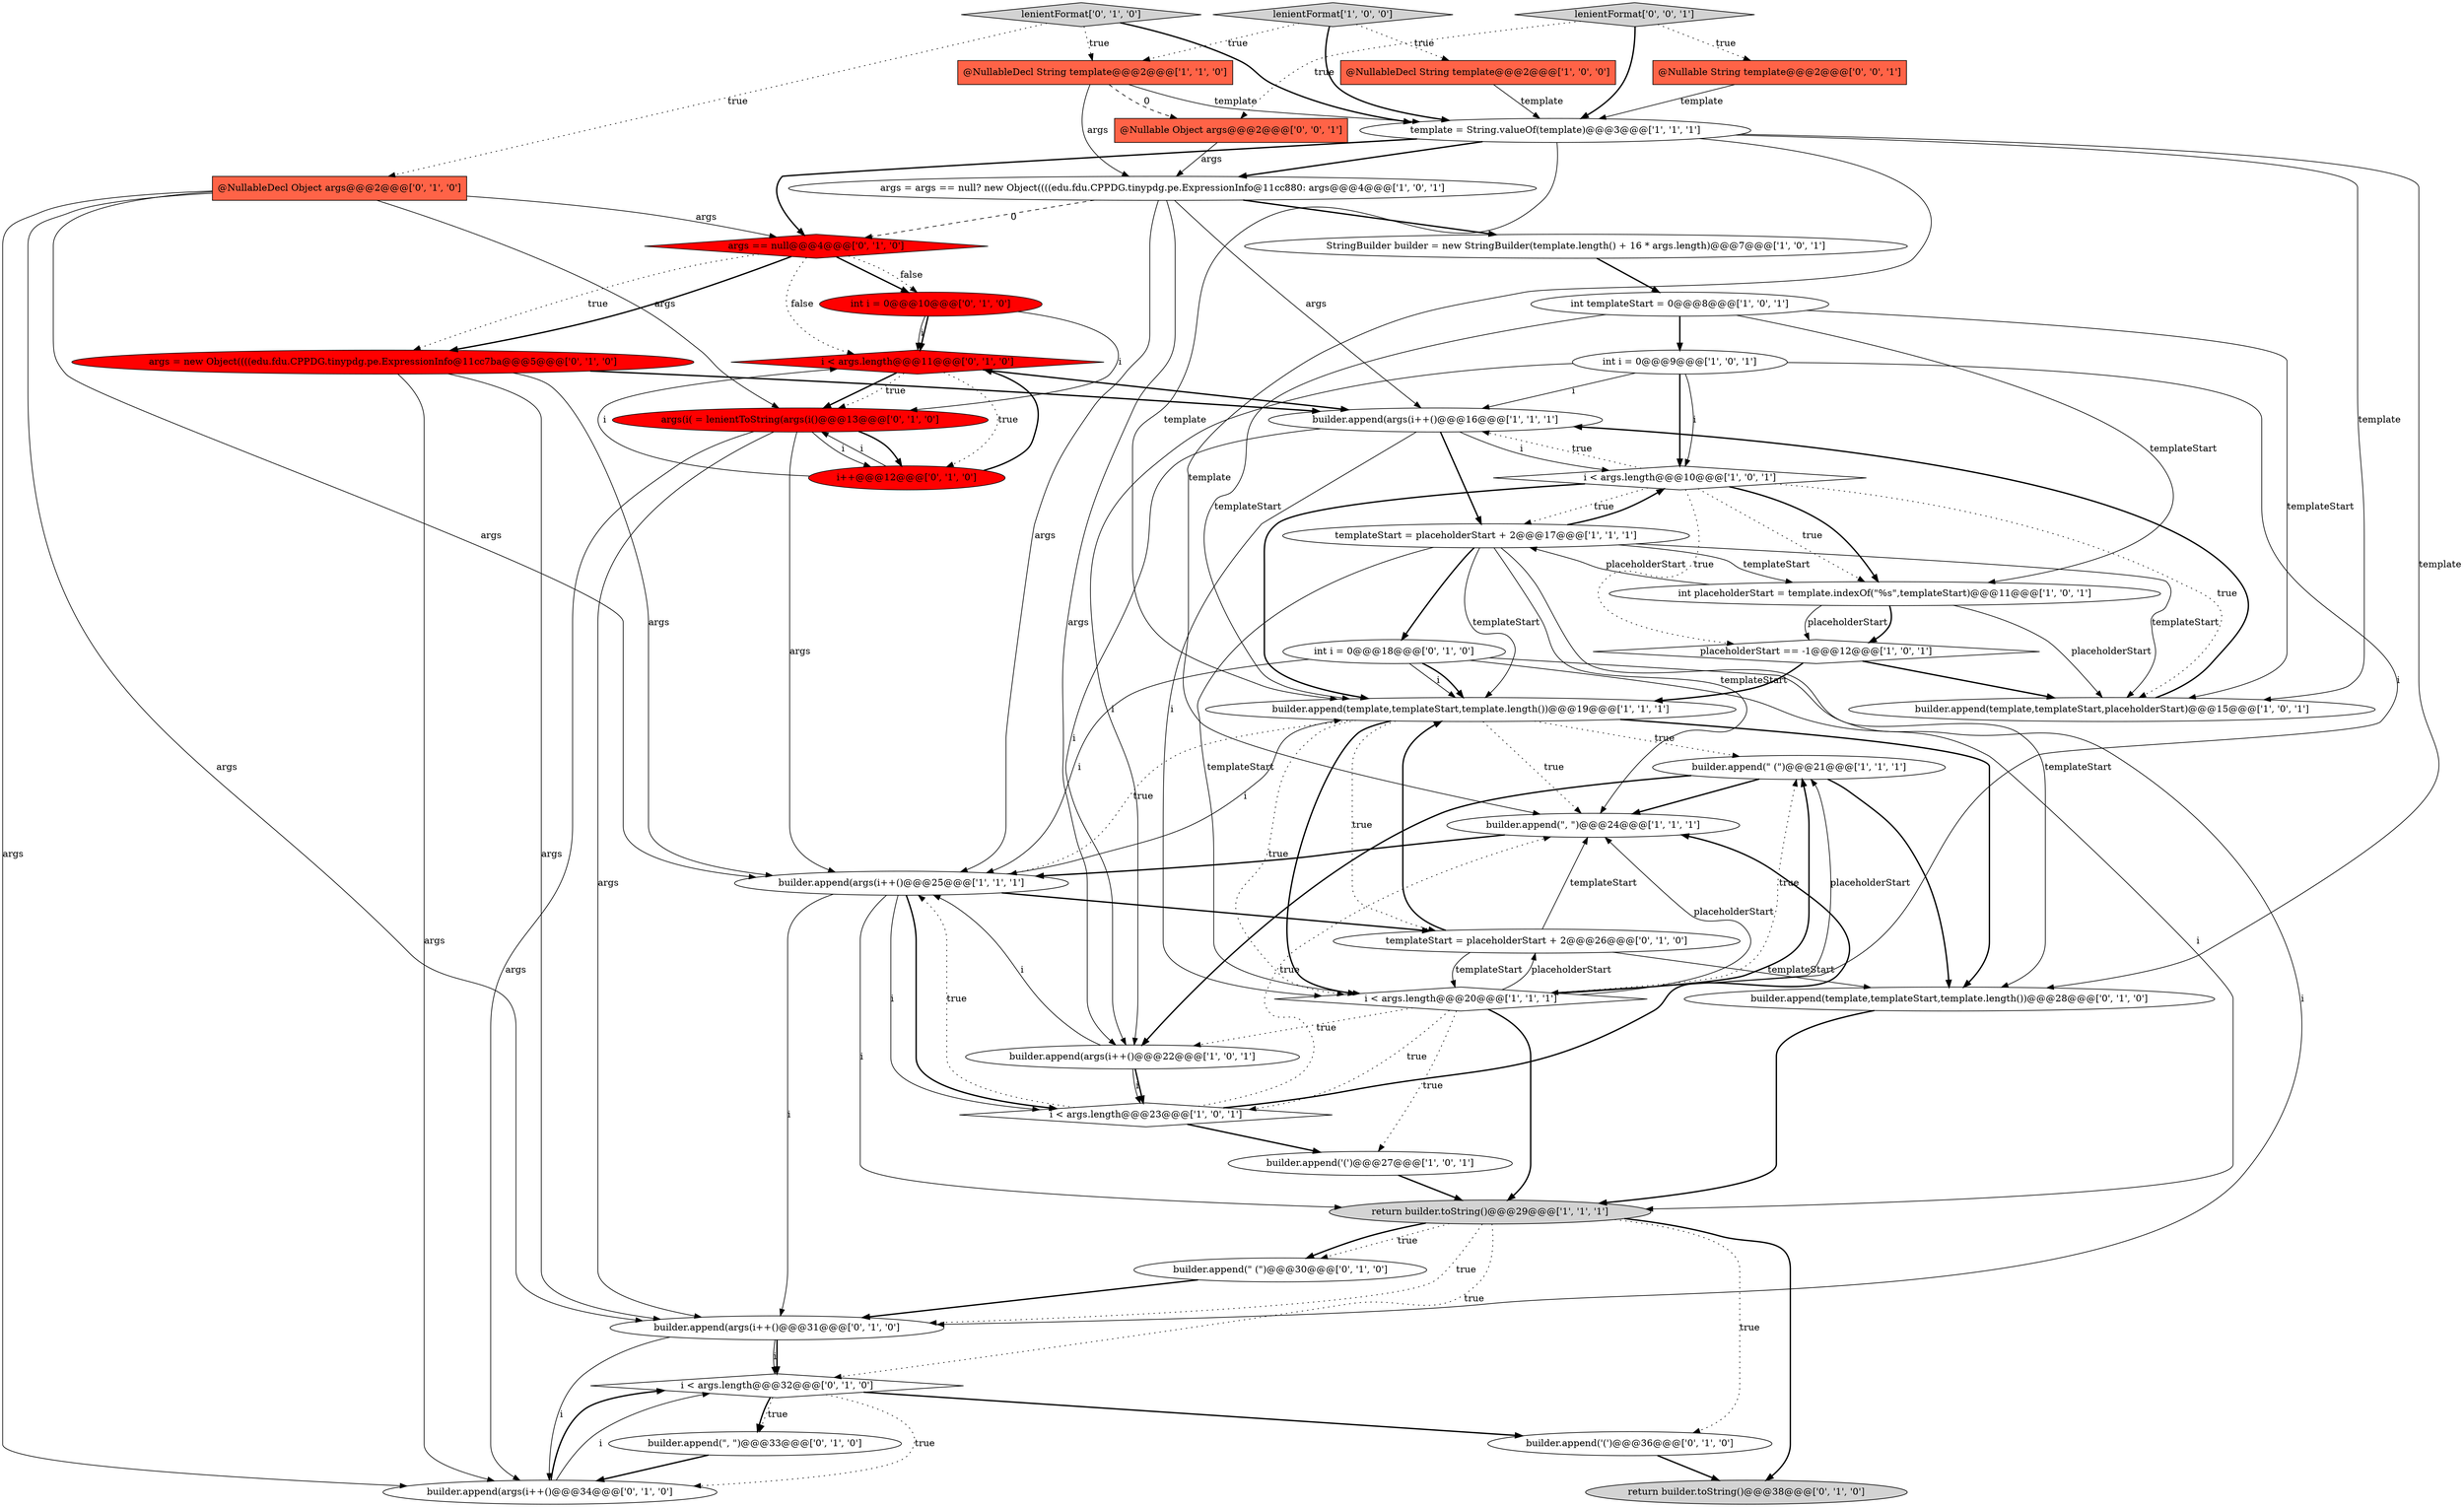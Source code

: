 digraph {
32 [style = filled, label = "int i = 0@@@10@@@['0', '1', '0']", fillcolor = red, shape = ellipse image = "AAA1AAABBB2BBB"];
25 [style = filled, label = "builder.append(args(i++()@@@34@@@['0', '1', '0']", fillcolor = white, shape = ellipse image = "AAA0AAABBB2BBB"];
21 [style = filled, label = "template = String.valueOf(template)@@@3@@@['1', '1', '1']", fillcolor = white, shape = ellipse image = "AAA0AAABBB1BBB"];
43 [style = filled, label = "lenientFormat['0', '0', '1']", fillcolor = lightgray, shape = diamond image = "AAA0AAABBB3BBB"];
31 [style = filled, label = "i < args.length@@@32@@@['0', '1', '0']", fillcolor = white, shape = diamond image = "AAA0AAABBB2BBB"];
41 [style = filled, label = "@Nullable String template@@@2@@@['0', '0', '1']", fillcolor = tomato, shape = box image = "AAA0AAABBB3BBB"];
29 [style = filled, label = "args = new Object((((edu.fdu.CPPDG.tinypdg.pe.ExpressionInfo@11cc7ba@@@5@@@['0', '1', '0']", fillcolor = red, shape = ellipse image = "AAA1AAABBB2BBB"];
39 [style = filled, label = "builder.append(\" (\")@@@30@@@['0', '1', '0']", fillcolor = white, shape = ellipse image = "AAA0AAABBB2BBB"];
42 [style = filled, label = "@Nullable Object args@@@2@@@['0', '0', '1']", fillcolor = tomato, shape = box image = "AAA0AAABBB3BBB"];
24 [style = filled, label = "i < args.length@@@11@@@['0', '1', '0']", fillcolor = red, shape = diamond image = "AAA1AAABBB2BBB"];
27 [style = filled, label = "args == null@@@4@@@['0', '1', '0']", fillcolor = red, shape = diamond image = "AAA1AAABBB2BBB"];
7 [style = filled, label = "int templateStart = 0@@@8@@@['1', '0', '1']", fillcolor = white, shape = ellipse image = "AAA0AAABBB1BBB"];
22 [style = filled, label = "i < args.length@@@10@@@['1', '0', '1']", fillcolor = white, shape = diamond image = "AAA0AAABBB1BBB"];
38 [style = filled, label = "builder.append(\", \")@@@33@@@['0', '1', '0']", fillcolor = white, shape = ellipse image = "AAA0AAABBB2BBB"];
17 [style = filled, label = "int i = 0@@@9@@@['1', '0', '1']", fillcolor = white, shape = ellipse image = "AAA0AAABBB1BBB"];
19 [style = filled, label = "builder.append(args(i++()@@@16@@@['1', '1', '1']", fillcolor = white, shape = ellipse image = "AAA0AAABBB1BBB"];
30 [style = filled, label = "builder.append('(')@@@36@@@['0', '1', '0']", fillcolor = white, shape = ellipse image = "AAA0AAABBB2BBB"];
8 [style = filled, label = "builder.append(\" (\")@@@21@@@['1', '1', '1']", fillcolor = white, shape = ellipse image = "AAA0AAABBB1BBB"];
12 [style = filled, label = "builder.append(template,templateStart,placeholderStart)@@@15@@@['1', '0', '1']", fillcolor = white, shape = ellipse image = "AAA0AAABBB1BBB"];
18 [style = filled, label = "StringBuilder builder = new StringBuilder(template.length() + 16 * args.length)@@@7@@@['1', '0', '1']", fillcolor = white, shape = ellipse image = "AAA0AAABBB1BBB"];
34 [style = filled, label = "args(i( = lenientToString(args(i()@@@13@@@['0', '1', '0']", fillcolor = red, shape = ellipse image = "AAA1AAABBB2BBB"];
40 [style = filled, label = "builder.append(template,templateStart,template.length())@@@28@@@['0', '1', '0']", fillcolor = white, shape = ellipse image = "AAA0AAABBB2BBB"];
3 [style = filled, label = "templateStart = placeholderStart + 2@@@17@@@['1', '1', '1']", fillcolor = white, shape = ellipse image = "AAA0AAABBB1BBB"];
35 [style = filled, label = "templateStart = placeholderStart + 2@@@26@@@['0', '1', '0']", fillcolor = white, shape = ellipse image = "AAA0AAABBB2BBB"];
13 [style = filled, label = "@NullableDecl String template@@@2@@@['1', '1', '0']", fillcolor = tomato, shape = box image = "AAA0AAABBB1BBB"];
23 [style = filled, label = "int i = 0@@@18@@@['0', '1', '0']", fillcolor = white, shape = ellipse image = "AAA0AAABBB2BBB"];
14 [style = filled, label = "int placeholderStart = template.indexOf(\"%s\",templateStart)@@@11@@@['1', '0', '1']", fillcolor = white, shape = ellipse image = "AAA0AAABBB1BBB"];
9 [style = filled, label = "builder.append(args(i++()@@@25@@@['1', '1', '1']", fillcolor = white, shape = ellipse image = "AAA0AAABBB1BBB"];
1 [style = filled, label = "lenientFormat['1', '0', '0']", fillcolor = lightgray, shape = diamond image = "AAA0AAABBB1BBB"];
11 [style = filled, label = "builder.append(\", \")@@@24@@@['1', '1', '1']", fillcolor = white, shape = ellipse image = "AAA0AAABBB1BBB"];
5 [style = filled, label = "i < args.length@@@20@@@['1', '1', '1']", fillcolor = white, shape = diamond image = "AAA0AAABBB1BBB"];
15 [style = filled, label = "return builder.toString()@@@29@@@['1', '1', '1']", fillcolor = lightgray, shape = ellipse image = "AAA0AAABBB1BBB"];
2 [style = filled, label = "args = args == null? new Object((((edu.fdu.CPPDG.tinypdg.pe.ExpressionInfo@11cc880: args@@@4@@@['1', '0', '1']", fillcolor = white, shape = ellipse image = "AAA0AAABBB1BBB"];
6 [style = filled, label = "builder.append('(')@@@27@@@['1', '0', '1']", fillcolor = white, shape = ellipse image = "AAA0AAABBB1BBB"];
16 [style = filled, label = "builder.append(args(i++()@@@22@@@['1', '0', '1']", fillcolor = white, shape = ellipse image = "AAA0AAABBB1BBB"];
20 [style = filled, label = "i < args.length@@@23@@@['1', '0', '1']", fillcolor = white, shape = diamond image = "AAA0AAABBB1BBB"];
10 [style = filled, label = "@NullableDecl String template@@@2@@@['1', '0', '0']", fillcolor = tomato, shape = box image = "AAA0AAABBB1BBB"];
36 [style = filled, label = "i++@@@12@@@['0', '1', '0']", fillcolor = red, shape = ellipse image = "AAA1AAABBB2BBB"];
4 [style = filled, label = "builder.append(template,templateStart,template.length())@@@19@@@['1', '1', '1']", fillcolor = white, shape = ellipse image = "AAA0AAABBB1BBB"];
0 [style = filled, label = "placeholderStart == -1@@@12@@@['1', '0', '1']", fillcolor = white, shape = diamond image = "AAA0AAABBB1BBB"];
37 [style = filled, label = "lenientFormat['0', '1', '0']", fillcolor = lightgray, shape = diamond image = "AAA0AAABBB2BBB"];
28 [style = filled, label = "return builder.toString()@@@38@@@['0', '1', '0']", fillcolor = lightgray, shape = ellipse image = "AAA0AAABBB2BBB"];
33 [style = filled, label = "builder.append(args(i++()@@@31@@@['0', '1', '0']", fillcolor = white, shape = ellipse image = "AAA0AAABBB2BBB"];
26 [style = filled, label = "@NullableDecl Object args@@@2@@@['0', '1', '0']", fillcolor = tomato, shape = box image = "AAA0AAABBB2BBB"];
8->16 [style = bold, label=""];
27->32 [style = bold, label=""];
20->11 [style = dotted, label="true"];
27->32 [style = dotted, label="false"];
15->31 [style = dotted, label="true"];
40->15 [style = bold, label=""];
5->15 [style = bold, label=""];
24->34 [style = bold, label=""];
16->9 [style = solid, label="i"];
15->33 [style = dotted, label="true"];
34->33 [style = solid, label="args"];
9->33 [style = solid, label="i"];
11->9 [style = bold, label=""];
8->40 [style = bold, label=""];
9->35 [style = bold, label=""];
22->14 [style = dotted, label="true"];
21->2 [style = bold, label=""];
22->4 [style = bold, label=""];
25->31 [style = bold, label=""];
17->22 [style = solid, label="i"];
1->13 [style = dotted, label="true"];
23->9 [style = solid, label="i"];
15->30 [style = dotted, label="true"];
5->8 [style = solid, label="placeholderStart"];
33->25 [style = solid, label="i"];
30->28 [style = bold, label=""];
19->16 [style = solid, label="i"];
29->9 [style = solid, label="args"];
36->24 [style = bold, label=""];
2->16 [style = solid, label="args"];
1->21 [style = bold, label=""];
31->30 [style = bold, label=""];
9->4 [style = solid, label="i"];
14->12 [style = solid, label="placeholderStart"];
8->11 [style = bold, label=""];
19->3 [style = bold, label=""];
19->22 [style = solid, label="i"];
13->21 [style = solid, label="template"];
33->31 [style = solid, label="i"];
7->12 [style = solid, label="templateStart"];
31->25 [style = dotted, label="true"];
13->42 [style = dashed, label="0"];
22->19 [style = dotted, label="true"];
24->19 [style = bold, label=""];
16->20 [style = solid, label="i"];
22->0 [style = dotted, label="true"];
4->35 [style = dotted, label="true"];
37->21 [style = bold, label=""];
2->27 [style = dashed, label="0"];
26->33 [style = solid, label="args"];
5->6 [style = dotted, label="true"];
2->18 [style = bold, label=""];
26->27 [style = solid, label="args"];
3->11 [style = solid, label="templateStart"];
23->4 [style = solid, label="i"];
23->33 [style = solid, label="i"];
17->5 [style = solid, label="i"];
3->40 [style = solid, label="templateStart"];
2->19 [style = solid, label="args"];
36->24 [style = solid, label="i"];
3->23 [style = bold, label=""];
23->15 [style = solid, label="i"];
35->40 [style = solid, label="templateStart"];
27->29 [style = dotted, label="true"];
34->36 [style = bold, label=""];
24->34 [style = dotted, label="true"];
27->24 [style = dotted, label="false"];
38->25 [style = bold, label=""];
27->29 [style = bold, label=""];
5->8 [style = dotted, label="true"];
18->7 [style = bold, label=""];
22->14 [style = bold, label=""];
21->11 [style = solid, label="template"];
16->20 [style = bold, label=""];
3->12 [style = solid, label="templateStart"];
34->25 [style = solid, label="args"];
42->2 [style = solid, label="args"];
4->5 [style = dotted, label="true"];
32->24 [style = solid, label="i"];
7->17 [style = bold, label=""];
1->10 [style = dotted, label="true"];
17->19 [style = solid, label="i"];
20->9 [style = dotted, label="true"];
21->27 [style = bold, label=""];
34->9 [style = solid, label="args"];
7->4 [style = solid, label="templateStart"];
0->12 [style = bold, label=""];
5->35 [style = solid, label="placeholderStart"];
4->11 [style = dotted, label="true"];
9->20 [style = bold, label=""];
14->0 [style = solid, label="placeholderStart"];
31->38 [style = bold, label=""];
14->3 [style = solid, label="placeholderStart"];
25->31 [style = solid, label="i"];
9->15 [style = solid, label="i"];
6->15 [style = bold, label=""];
39->33 [style = bold, label=""];
35->11 [style = solid, label="templateStart"];
10->21 [style = solid, label="template"];
29->19 [style = bold, label=""];
3->4 [style = solid, label="templateStart"];
35->5 [style = solid, label="templateStart"];
15->28 [style = bold, label=""];
37->26 [style = dotted, label="true"];
3->14 [style = solid, label="templateStart"];
5->16 [style = dotted, label="true"];
22->3 [style = dotted, label="true"];
29->33 [style = solid, label="args"];
32->34 [style = solid, label="i"];
36->34 [style = solid, label="i"];
3->5 [style = solid, label="templateStart"];
5->11 [style = solid, label="placeholderStart"];
24->36 [style = dotted, label="true"];
4->5 [style = bold, label=""];
7->14 [style = solid, label="templateStart"];
20->11 [style = bold, label=""];
4->40 [style = bold, label=""];
26->9 [style = solid, label="args"];
5->8 [style = bold, label=""];
43->21 [style = bold, label=""];
29->25 [style = solid, label="args"];
26->25 [style = solid, label="args"];
15->39 [style = dotted, label="true"];
34->36 [style = solid, label="i"];
23->4 [style = bold, label=""];
4->8 [style = dotted, label="true"];
2->9 [style = solid, label="args"];
20->6 [style = bold, label=""];
43->42 [style = dotted, label="true"];
17->22 [style = bold, label=""];
3->22 [style = bold, label=""];
21->4 [style = solid, label="template"];
35->4 [style = bold, label=""];
26->34 [style = solid, label="args"];
22->12 [style = dotted, label="true"];
21->12 [style = solid, label="template"];
17->16 [style = solid, label="i"];
13->2 [style = solid, label="args"];
14->0 [style = bold, label=""];
19->5 [style = solid, label="i"];
0->4 [style = bold, label=""];
21->40 [style = solid, label="template"];
15->39 [style = bold, label=""];
31->38 [style = dotted, label="true"];
43->41 [style = dotted, label="true"];
33->31 [style = bold, label=""];
5->20 [style = dotted, label="true"];
9->20 [style = solid, label="i"];
4->9 [style = dotted, label="true"];
12->19 [style = bold, label=""];
32->24 [style = bold, label=""];
37->13 [style = dotted, label="true"];
41->21 [style = solid, label="template"];
}
